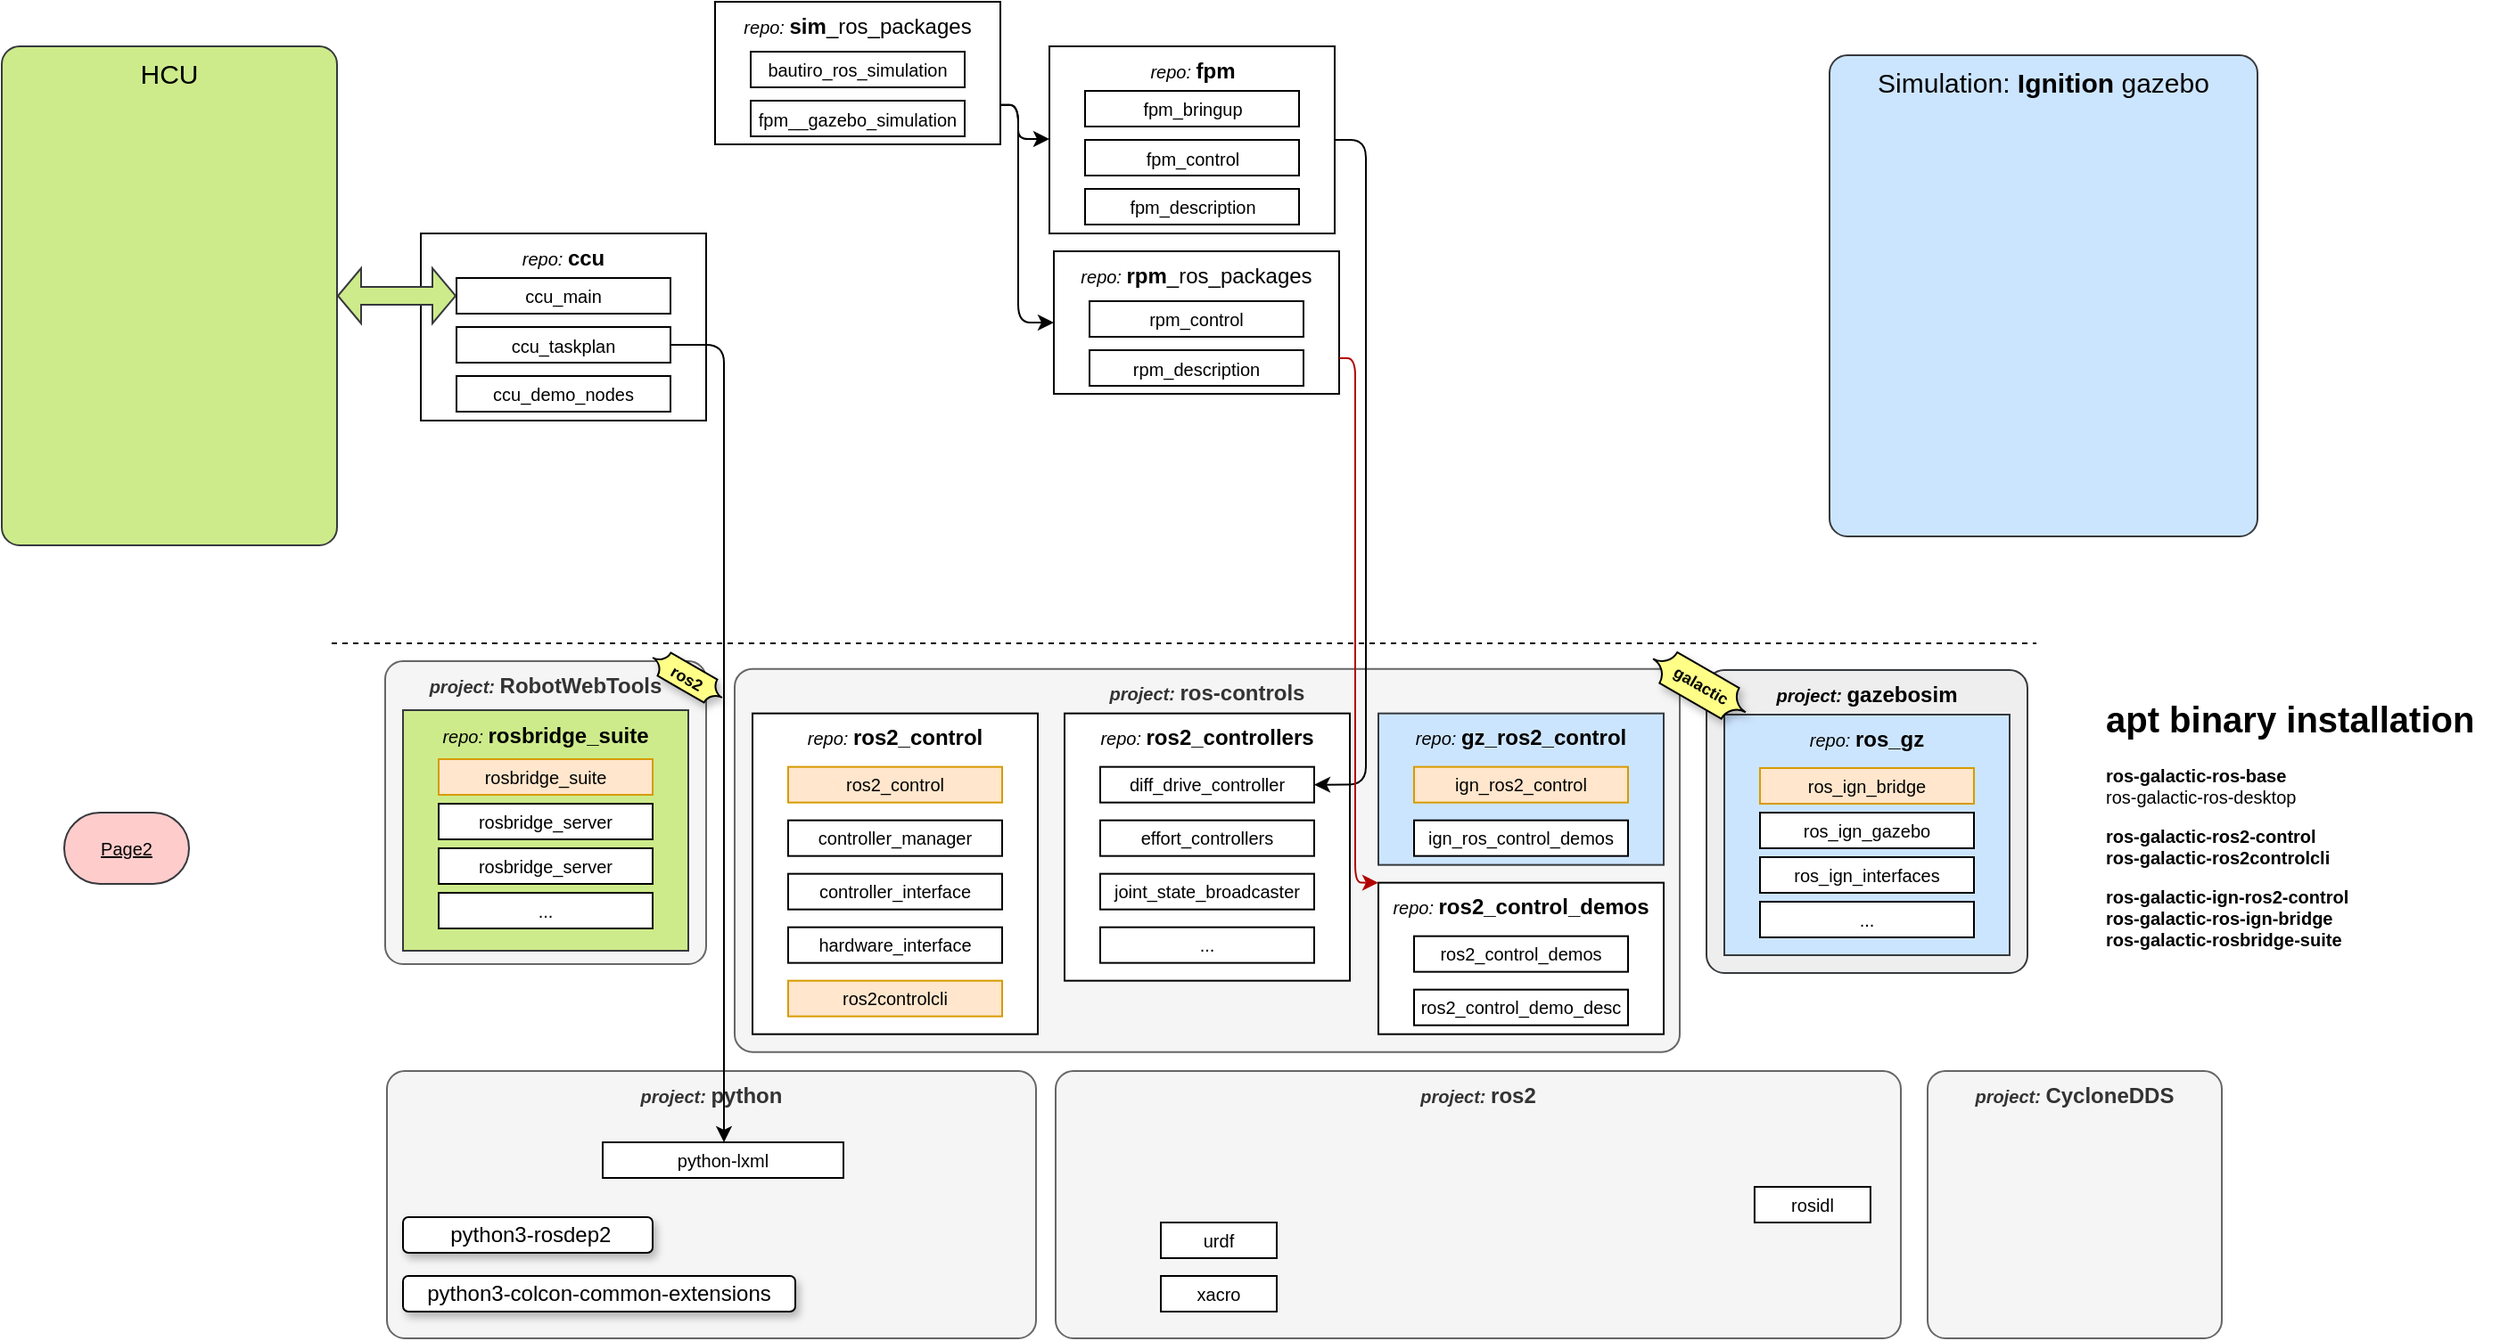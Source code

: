 <mxfile><diagram id="DnJmhGseq-F3bFFmtFa5" name="Overview"><mxGraphModel dx="1013" dy="358" grid="1" gridSize="5" guides="1" tooltips="1" connect="1" arrows="1" fold="1" page="1" pageScale="1" pageWidth="2336" pageHeight="1654" math="0" shadow="0"><root><mxCell id="0"/><mxCell id="1" parent="0"/><mxCell id="101" value="&lt;b&gt;&lt;i&gt;&lt;font style=&quot;font-size: 10px&quot;&gt;project: &lt;/font&gt;&lt;/i&gt;python&lt;/b&gt;" style="rounded=1;whiteSpace=wrap;html=1;verticalAlign=top;align=center;absoluteArcSize=1;arcSize=20;fillColor=#f5f5f5;strokeColor=#666666;fontColor=#333333;" parent="1" vertex="1"><mxGeometry x="231" y="625" width="364" height="150" as="geometry"/></mxCell><mxCell id="16" value="" style="endArrow=none;dashed=1;html=1;" parent="1" edge="1"><mxGeometry width="50" height="50" relative="1" as="geometry"><mxPoint x="200" y="385" as="sourcePoint"/><mxPoint x="1156" y="385" as="targetPoint"/></mxGeometry></mxCell><mxCell id="47" value="&lt;b&gt;&lt;i&gt;&lt;font style=&quot;font-size: 10px&quot;&gt;project: &lt;/font&gt;&lt;/i&gt;RobotWebTools&lt;/b&gt;" style="rounded=1;whiteSpace=wrap;html=1;verticalAlign=top;align=center;absoluteArcSize=1;arcSize=20;fillColor=#f5f5f5;strokeColor=#666666;fontColor=#333333;" parent="1" vertex="1"><mxGeometry x="230" y="395" width="180" height="170" as="geometry"/></mxCell><mxCell id="48" value="&lt;i&gt;&lt;font style=&quot;font-size: 10px&quot;&gt;repo: &lt;/font&gt;&lt;/i&gt;&lt;b&gt;rosbridge_suite&lt;/b&gt;" style="rounded=0;whiteSpace=wrap;html=1;verticalAlign=top;align=center;absoluteArcSize=1;arcSize=20;fillColor=#cdeb8b;strokeColor=#36393d;" parent="1" vertex="1"><mxGeometry x="240" y="422.5" width="160" height="135" as="geometry"/></mxCell><mxCell id="52" value="" style="group;rotation=30;" parent="1" vertex="1" connectable="0"><mxGeometry x="380" y="395" width="45" height="15" as="geometry"/></mxCell><mxCell id="53" value="" style="verticalLabelPosition=bottom;verticalAlign=top;html=1;shape=mxgraph.basic.plaque;dx=6;rounded=0;fontSize=10;strokeWidth=1;rotation=30;strokeColor=default;fillColor=#ffff88;perimeterSpacing=0;shadow=1;" parent="52" vertex="1"><mxGeometry x="-3" y="1.75" width="45" height="15" as="geometry"/></mxCell><mxCell id="54" value="&lt;b&gt;&lt;font style=&quot;font-size: 9px&quot;&gt;ros2&lt;/font&gt;&lt;/b&gt;" style="text;html=1;strokeColor=none;fillColor=none;align=center;verticalAlign=middle;whiteSpace=wrap;rounded=0;shadow=1;fontSize=10;rotation=30;" parent="52" vertex="1"><mxGeometry x="-3" y="1.75" width="45" height="15" as="geometry"/></mxCell><mxCell id="55" value="rosbridge_suite" style="rounded=0;whiteSpace=wrap;html=1;strokeWidth=1;fontSize=10;fillColor=#ffe6cc;strokeColor=#d79b00;" parent="1" vertex="1"><mxGeometry x="260" y="450" width="120" height="20" as="geometry"/></mxCell><mxCell id="56" value="rosbridge_server" style="rounded=0;whiteSpace=wrap;html=1;strokeWidth=1;fontSize=10;" parent="1" vertex="1"><mxGeometry x="260" y="475" width="120" height="20" as="geometry"/></mxCell><mxCell id="57" value="rosbridge_server" style="rounded=0;whiteSpace=wrap;html=1;strokeWidth=1;fontSize=10;" parent="1" vertex="1"><mxGeometry x="260" y="500" width="120" height="20" as="geometry"/></mxCell><mxCell id="58" value="..." style="rounded=0;whiteSpace=wrap;html=1;strokeWidth=1;fontSize=10;" parent="1" vertex="1"><mxGeometry x="260" y="525" width="120" height="20" as="geometry"/></mxCell><mxCell id="38" value="&lt;h1&gt;apt binary installation&lt;/h1&gt;&lt;p&gt;&lt;b&gt;ros-galactic-ros-base&lt;br&gt;&lt;/b&gt;ros-galactic-ros-desktop&lt;br&gt;&lt;/p&gt;&lt;p&gt;&lt;b&gt;ros-galactic-ros2-control&lt;/b&gt;&lt;br&gt;&lt;span&gt;&lt;b&gt;ros-galactic-ros2controlcli&lt;/b&gt;&lt;/span&gt;&lt;/p&gt;&lt;b&gt;ros-galactic-ign-ros2-control&lt;br&gt;ros-galactic-ros-ign-bridge&lt;/b&gt;&lt;br&gt;&lt;b&gt;ros-galactic-rosbridge-suite&lt;br&gt;&lt;br&gt;&lt;/b&gt;" style="text;html=1;strokeColor=none;fillColor=none;spacing=5;spacingTop=-20;whiteSpace=wrap;overflow=hidden;rounded=0;fontSize=10;" parent="1" vertex="1"><mxGeometry x="1190" y="412.5" width="225" height="150" as="geometry"/></mxCell><mxCell id="60" value="&amp;nbsp;python3-rosdep2" style="rounded=1;whiteSpace=wrap;html=1;shadow=1;fontSize=12;strokeColor=default;strokeWidth=1;" parent="1" vertex="1"><mxGeometry x="240" y="707" width="140" height="20" as="geometry"/></mxCell><mxCell id="63" value="&lt;b&gt;&lt;i&gt;&lt;font style=&quot;font-size: 10px&quot;&gt;project: &lt;/font&gt;&lt;/i&gt;ros2&lt;/b&gt;" style="rounded=1;whiteSpace=wrap;html=1;verticalAlign=top;align=center;absoluteArcSize=1;arcSize=20;fillColor=#f5f5f5;strokeColor=#666666;fontColor=#333333;" parent="1" vertex="1"><mxGeometry x="606" y="625" width="474" height="150" as="geometry"/></mxCell><mxCell id="64" value="python3-colcon-common-extensions" style="rounded=1;whiteSpace=wrap;html=1;shadow=1;fontSize=12;strokeColor=default;strokeWidth=1;" parent="1" vertex="1"><mxGeometry x="240" y="740" width="220" height="20" as="geometry"/></mxCell><mxCell id="51" value="" style="group;rotation=30;" parent="1" vertex="1" connectable="0"><mxGeometry x="580" y="170" width="376" height="214.33" as="geometry"/></mxCell><mxCell id="68" value="" style="group" parent="51" vertex="1" connectable="0"><mxGeometry x="-154" y="229.33" width="530" height="215" as="geometry"/></mxCell><mxCell id="17" value="&lt;b&gt;&lt;i&gt;&lt;font style=&quot;font-size: 10px&quot;&gt;project: &lt;/font&gt;&lt;/i&gt;ros-controls&lt;/b&gt;" style="rounded=1;whiteSpace=wrap;html=1;verticalAlign=top;align=center;absoluteArcSize=1;arcSize=20;fillColor=#f5f5f5;strokeColor=#666666;fontColor=#333333;" parent="68" vertex="1"><mxGeometry width="530" height="215" as="geometry"/></mxCell><mxCell id="18" value="&lt;i&gt;&lt;font style=&quot;font-size: 10px&quot;&gt;repo: &lt;/font&gt;&lt;/i&gt;&lt;b&gt;ros2_control&lt;/b&gt;" style="rounded=0;whiteSpace=wrap;html=1;verticalAlign=top;align=center;absoluteArcSize=1;arcSize=20;" parent="68" vertex="1"><mxGeometry x="10" y="25" width="160" height="180" as="geometry"/></mxCell><mxCell id="7" value="ros2_control" style="rounded=0;whiteSpace=wrap;html=1;strokeWidth=1;fontSize=10;fillColor=#ffe6cc;strokeColor=#d79b00;" parent="68" vertex="1"><mxGeometry x="30" y="55" width="120" height="20" as="geometry"/></mxCell><mxCell id="19" value="controller_manager" style="rounded=0;whiteSpace=wrap;html=1;strokeWidth=1;fontSize=10;" parent="68" vertex="1"><mxGeometry x="30" y="85" width="120" height="20" as="geometry"/></mxCell><mxCell id="20" value="controller_interface" style="rounded=0;whiteSpace=wrap;html=1;strokeWidth=1;fontSize=10;" parent="68" vertex="1"><mxGeometry x="30" y="115" width="120" height="20" as="geometry"/></mxCell><mxCell id="21" value="hardware_interface" style="rounded=0;whiteSpace=wrap;html=1;strokeWidth=1;fontSize=10;" parent="68" vertex="1"><mxGeometry x="30" y="145" width="120" height="20" as="geometry"/></mxCell><mxCell id="37" value="ros2controlcli" style="rounded=0;whiteSpace=wrap;html=1;strokeWidth=1;fontSize=10;fillColor=#ffe6cc;strokeColor=#d79b00;" parent="68" vertex="1"><mxGeometry x="30" y="175" width="120" height="20" as="geometry"/></mxCell><mxCell id="65" value="" style="group" parent="68" vertex="1" connectable="0"><mxGeometry x="185" y="25" width="160" height="150" as="geometry"/></mxCell><mxCell id="22" value="&lt;i&gt;&lt;font style=&quot;font-size: 10px&quot;&gt;repo: &lt;/font&gt;&lt;/i&gt;&lt;b&gt;ros2_controllers&lt;/b&gt;" style="rounded=0;whiteSpace=wrap;html=1;verticalAlign=top;align=center;absoluteArcSize=1;arcSize=20;" parent="65" vertex="1"><mxGeometry width="160" height="150" as="geometry"/></mxCell><mxCell id="23" value="diff_drive_controller" style="rounded=0;whiteSpace=wrap;html=1;strokeWidth=1;fontSize=10;" parent="65" vertex="1"><mxGeometry x="20" y="30" width="120" height="20" as="geometry"/></mxCell><mxCell id="24" value="effort_controllers" style="rounded=0;whiteSpace=wrap;html=1;strokeWidth=1;fontSize=10;" parent="65" vertex="1"><mxGeometry x="20" y="60" width="120" height="20" as="geometry"/></mxCell><mxCell id="25" value="joint_state_broadcaster" style="rounded=0;whiteSpace=wrap;html=1;strokeWidth=1;fontSize=10;" parent="65" vertex="1"><mxGeometry x="20" y="90" width="120" height="20" as="geometry"/></mxCell><mxCell id="26" value="..." style="rounded=0;whiteSpace=wrap;html=1;strokeWidth=1;fontSize=10;" parent="65" vertex="1"><mxGeometry x="20" y="120" width="120" height="20" as="geometry"/></mxCell><mxCell id="66" value="" style="group" parent="68" vertex="1" connectable="0"><mxGeometry x="361" y="25" width="160" height="180" as="geometry"/></mxCell><mxCell id="27" value="&lt;i&gt;&lt;font style=&quot;font-size: 10px&quot;&gt;repo: &lt;/font&gt;&lt;/i&gt;&lt;b&gt;gz_ros2_control&lt;/b&gt;" style="rounded=0;whiteSpace=wrap;html=1;verticalAlign=top;align=center;absoluteArcSize=1;arcSize=20;fillColor=#cce5ff;strokeColor=#36393d;" parent="66" vertex="1"><mxGeometry width="160" height="85" as="geometry"/></mxCell><mxCell id="28" value="ign_ros2_control" style="rounded=0;whiteSpace=wrap;html=1;strokeWidth=1;fontSize=10;fillColor=#ffe6cc;strokeColor=#d79b00;" parent="66" vertex="1"><mxGeometry x="20" y="30" width="120" height="20" as="geometry"/></mxCell><mxCell id="29" value="ign_ros_control_demos" style="rounded=0;whiteSpace=wrap;html=1;strokeWidth=1;fontSize=10;" parent="66" vertex="1"><mxGeometry x="20" y="60" width="120" height="20" as="geometry"/></mxCell><mxCell id="32" value="&lt;i&gt;&lt;font style=&quot;font-size: 10px&quot;&gt;repo: &lt;/font&gt;&lt;/i&gt;&lt;b&gt;ros2_control_demos&lt;/b&gt;" style="rounded=0;whiteSpace=wrap;html=1;verticalAlign=top;align=center;absoluteArcSize=1;arcSize=20;" parent="66" vertex="1"><mxGeometry y="95" width="160" height="85" as="geometry"/></mxCell><mxCell id="33" value="ros2_control_demos" style="rounded=0;whiteSpace=wrap;html=1;strokeWidth=1;fontSize=10;" parent="66" vertex="1"><mxGeometry x="20" y="125" width="120" height="20" as="geometry"/></mxCell><mxCell id="34" value="ros2_control_demo_desc" style="rounded=0;whiteSpace=wrap;html=1;strokeWidth=1;fontSize=10;" parent="66" vertex="1"><mxGeometry x="20" y="155" width="120" height="20" as="geometry"/></mxCell><mxCell id="72" value="&lt;font style=&quot;font-size: 15px&quot;&gt;Simulation: &lt;b&gt;Ignition&lt;/b&gt; gazebo&lt;/font&gt;" style="rounded=1;whiteSpace=wrap;html=1;fillColor=#cce5ff;absoluteArcSize=1;arcSize=20;verticalAlign=top;strokeColor=#36393d;" parent="1" vertex="1"><mxGeometry x="1040" y="55" width="240" height="270" as="geometry"/></mxCell><mxCell id="42" value="&lt;b&gt;&lt;i&gt;&lt;font style=&quot;font-size: 10px&quot;&gt;project: &lt;/font&gt;&lt;/i&gt;gazebosim&lt;/b&gt;" style="rounded=1;whiteSpace=wrap;html=1;verticalAlign=top;align=center;absoluteArcSize=1;arcSize=20;fillColor=#eeeeee;strokeColor=#36393d;" parent="1" vertex="1"><mxGeometry x="971" y="400" width="180" height="170" as="geometry"/></mxCell><mxCell id="43" value="&lt;i&gt;&lt;font style=&quot;font-size: 10px&quot;&gt;repo: &lt;/font&gt;&lt;/i&gt;&lt;b&gt;ros_gz&lt;/b&gt;" style="rounded=0;whiteSpace=wrap;html=1;verticalAlign=top;align=center;absoluteArcSize=1;arcSize=20;fillColor=#cce5ff;strokeColor=#36393d;" parent="1" vertex="1"><mxGeometry x="981" y="425" width="160" height="135" as="geometry"/></mxCell><mxCell id="40" value="ros_ign_bridge" style="rounded=0;whiteSpace=wrap;html=1;strokeWidth=1;fontSize=10;fillColor=#ffe6cc;strokeColor=#d79b00;" parent="1" vertex="1"><mxGeometry x="1001" y="455" width="120" height="20" as="geometry"/></mxCell><mxCell id="44" value="ros_ign_gazebo" style="rounded=0;whiteSpace=wrap;html=1;strokeWidth=1;fontSize=10;" parent="1" vertex="1"><mxGeometry x="1001" y="480" width="120" height="20" as="geometry"/></mxCell><mxCell id="45" value="ros_ign_interfaces" style="rounded=0;whiteSpace=wrap;html=1;strokeWidth=1;fontSize=10;" parent="1" vertex="1"><mxGeometry x="1001" y="505" width="120" height="20" as="geometry"/></mxCell><mxCell id="46" value="..." style="rounded=0;whiteSpace=wrap;html=1;strokeWidth=1;fontSize=10;" parent="1" vertex="1"><mxGeometry x="1001" y="530" width="120" height="20" as="geometry"/></mxCell><mxCell id="70" value="" style="group" parent="1" vertex="1" connectable="0"><mxGeometry x="935.999" y="385.003" width="61.962" height="47.321" as="geometry"/></mxCell><mxCell id="49" value="" style="verticalLabelPosition=bottom;verticalAlign=top;html=1;shape=mxgraph.basic.plaque;dx=6;rounded=0;fontSize=10;strokeWidth=1;rotation=30;strokeColor=default;fillColor=#ffff88;perimeterSpacing=0;shadow=1;" parent="70" vertex="1"><mxGeometry x="0.981" y="13.66" width="60" height="20" as="geometry"/></mxCell><mxCell id="50" value="&lt;b&gt;&lt;font style=&quot;font-size: 9px&quot;&gt;galactic&lt;/font&gt;&lt;/b&gt;" style="text;html=1;strokeColor=none;fillColor=none;align=center;verticalAlign=middle;whiteSpace=wrap;rounded=0;shadow=1;fontSize=10;rotation=30;" parent="70" vertex="1"><mxGeometry x="10.981" y="17.537" width="43" height="10.67" as="geometry"/></mxCell><mxCell id="74" value="&lt;span style=&quot;font-size: 15px&quot;&gt;HCU&lt;/span&gt;" style="rounded=1;whiteSpace=wrap;html=1;fillColor=#cdeb8b;absoluteArcSize=1;arcSize=20;verticalAlign=top;strokeColor=#36393d;" parent="1" vertex="1"><mxGeometry x="15" y="50" width="188" height="280" as="geometry"/></mxCell><mxCell id="80" value="" style="group" parent="1" vertex="1" connectable="0"><mxGeometry x="602.5" y="50" width="160" height="105" as="geometry"/></mxCell><mxCell id="76" value="&lt;i&gt;&lt;font style=&quot;font-size: 10px&quot;&gt;repo: &lt;/font&gt;&lt;/i&gt;&lt;b&gt;fpm&lt;/b&gt;" style="rounded=0;whiteSpace=wrap;html=1;verticalAlign=top;align=center;absoluteArcSize=1;arcSize=20;" parent="80" vertex="1"><mxGeometry width="160" height="105" as="geometry"/></mxCell><mxCell id="77" value="fpm_bringup" style="rounded=0;whiteSpace=wrap;html=1;strokeWidth=1;fontSize=10;" parent="80" vertex="1"><mxGeometry x="20" y="25" width="120" height="20" as="geometry"/></mxCell><mxCell id="78" value="fpm_control" style="rounded=0;whiteSpace=wrap;html=1;strokeWidth=1;fontSize=10;" parent="80" vertex="1"><mxGeometry x="20" y="52.5" width="120" height="20" as="geometry"/></mxCell><mxCell id="79" value="fpm_description" style="rounded=0;whiteSpace=wrap;html=1;strokeWidth=1;fontSize=10;" parent="80" vertex="1"><mxGeometry x="20" y="80" width="120" height="20" as="geometry"/></mxCell><mxCell id="81" style="edgeStyle=orthogonalEdgeStyle;html=1;fontSize=15;exitX=1;exitY=0.5;exitDx=0;exitDy=0;entryX=1;entryY=0.5;entryDx=0;entryDy=0;" parent="1" source="76" target="23" edge="1"><mxGeometry relative="1" as="geometry"><mxPoint x="687" y="10" as="sourcePoint"/><mxPoint x="785" y="554" as="targetPoint"/><Array as="points"><mxPoint x="780" y="103"/><mxPoint x="780" y="464"/></Array></mxGeometry></mxCell><mxCell id="89" value="" style="group" parent="1" vertex="1" connectable="0"><mxGeometry x="605" y="165" width="160" height="80" as="geometry"/></mxCell><mxCell id="84" value="&lt;i&gt;&lt;font style=&quot;font-size: 10px&quot;&gt;repo: &lt;/font&gt;&lt;/i&gt;&lt;b&gt;rpm&lt;/b&gt;_ros_packages" style="rounded=0;whiteSpace=wrap;html=1;verticalAlign=top;align=center;absoluteArcSize=1;arcSize=20;" parent="89" vertex="1"><mxGeometry width="160" height="80" as="geometry"/></mxCell><mxCell id="85" value="rpm_control" style="rounded=0;whiteSpace=wrap;html=1;strokeWidth=1;fontSize=10;" parent="89" vertex="1"><mxGeometry x="20" y="28" width="120" height="20" as="geometry"/></mxCell><mxCell id="86" value="rpm_description" style="rounded=0;whiteSpace=wrap;html=1;strokeWidth=1;fontSize=10;" parent="89" vertex="1"><mxGeometry x="20" y="55.5" width="120" height="20" as="geometry"/></mxCell><mxCell id="90" value="" style="group" parent="1" vertex="1" connectable="0"><mxGeometry x="415" y="25" width="160" height="80" as="geometry"/></mxCell><mxCell id="91" value="&lt;i&gt;&lt;font style=&quot;font-size: 10px&quot;&gt;repo: &lt;/font&gt;&lt;/i&gt;&lt;b&gt;sim&lt;/b&gt;_ros_packages" style="rounded=0;whiteSpace=wrap;html=1;verticalAlign=top;align=center;absoluteArcSize=1;arcSize=20;" parent="90" vertex="1"><mxGeometry width="160" height="80" as="geometry"/></mxCell><mxCell id="92" value="bautiro_ros_simulation" style="rounded=0;whiteSpace=wrap;html=1;strokeWidth=1;fontSize=10;" parent="90" vertex="1"><mxGeometry x="20" y="28" width="120" height="20" as="geometry"/></mxCell><mxCell id="93" value="fpm__gazebo_simulation" style="rounded=0;whiteSpace=wrap;html=1;strokeWidth=1;fontSize=10;" parent="90" vertex="1"><mxGeometry x="20" y="55.5" width="120" height="20" as="geometry"/></mxCell><mxCell id="94" style="edgeStyle=orthogonalEdgeStyle;html=1;exitX=1.003;exitY=0.724;exitDx=0;exitDy=0;fontSize=15;exitPerimeter=0;" parent="1" source="91" target="76" edge="1"><mxGeometry relative="1" as="geometry"><Array as="points"><mxPoint x="585" y="83"/><mxPoint x="585" y="102"/></Array></mxGeometry></mxCell><mxCell id="95" style="edgeStyle=orthogonalEdgeStyle;html=1;exitX=0.998;exitY=0.724;exitDx=0;exitDy=0;entryX=0;entryY=0.5;entryDx=0;entryDy=0;fontSize=15;exitPerimeter=0;" parent="1" source="91" target="84" edge="1"><mxGeometry relative="1" as="geometry"><Array as="points"><mxPoint x="585" y="83"/><mxPoint x="585" y="205"/></Array></mxGeometry></mxCell><mxCell id="96" value="" style="group" parent="1" vertex="1" connectable="0"><mxGeometry x="250" y="155" width="160" height="105" as="geometry"/></mxCell><mxCell id="97" value="&lt;i&gt;&lt;font style=&quot;font-size: 10px&quot;&gt;repo: &lt;/font&gt;&lt;/i&gt;&lt;b&gt;ccu&lt;/b&gt;" style="rounded=0;whiteSpace=wrap;html=1;verticalAlign=top;align=center;absoluteArcSize=1;arcSize=20;" parent="96" vertex="1"><mxGeometry width="160" height="105" as="geometry"/></mxCell><mxCell id="98" value="ccu_main" style="rounded=0;whiteSpace=wrap;html=1;strokeWidth=1;fontSize=10;" parent="96" vertex="1"><mxGeometry x="20" y="25" width="120" height="20" as="geometry"/></mxCell><mxCell id="99" value="ccu_taskplan" style="rounded=0;whiteSpace=wrap;html=1;strokeWidth=1;fontSize=10;" parent="96" vertex="1"><mxGeometry x="20" y="52.5" width="120" height="20" as="geometry"/></mxCell><mxCell id="100" value="ccu_demo_nodes" style="rounded=0;whiteSpace=wrap;html=1;strokeWidth=1;fontSize=10;" parent="96" vertex="1"><mxGeometry x="20" y="80" width="120" height="20" as="geometry"/></mxCell><mxCell id="103" value="&lt;font style=&quot;font-size: 10px&quot;&gt;python-lxml&lt;/font&gt;" style="rounded=0;whiteSpace=wrap;html=1;shadow=0;fontSize=12;strokeColor=default;strokeWidth=1;align=center;" parent="1" vertex="1"><mxGeometry x="352" y="665" width="135" height="20" as="geometry"/></mxCell><UserObject label="Page2" link="data:page/id,vol9ZMZCm3UoTdfYeoh5" id="nWeHnX90tzFKx9GrCh8u-103"><mxCell style="fontStyle=4;rounded=1;overflow=hidden;spacing=10;shadow=0;fontSize=10;strokeColor=#36393d;strokeWidth=1;fillColor=#ffcccc;arcSize=50;" parent="1" vertex="1"><mxGeometry x="50" y="480" width="70" height="40" as="geometry"/></mxCell></UserObject><mxCell id="2jCQOuzGVDCxhxSTEV6c-103" style="edgeStyle=orthogonalEdgeStyle;html=1;exitX=1;exitY=0.5;exitDx=0;exitDy=0;fontSize=10;" parent="1" source="99" target="103" edge="1"><mxGeometry relative="1" as="geometry"><Array as="points"><mxPoint x="420" y="218"/></Array></mxGeometry></mxCell><mxCell id="2jCQOuzGVDCxhxSTEV6c-126" value="xacro" style="rounded=0;whiteSpace=wrap;html=1;strokeWidth=1;fontSize=10;" parent="1" vertex="1"><mxGeometry x="665" y="740" width="65" height="20" as="geometry"/></mxCell><mxCell id="2jCQOuzGVDCxhxSTEV6c-127" value="urdf" style="rounded=0;whiteSpace=wrap;html=1;strokeWidth=1;fontSize=10;" parent="1" vertex="1"><mxGeometry x="665" y="710" width="65" height="20" as="geometry"/></mxCell><mxCell id="2jCQOuzGVDCxhxSTEV6c-128" value="&lt;b&gt;&lt;i&gt;&lt;font style=&quot;font-size: 10px&quot;&gt;project: &lt;/font&gt;&lt;/i&gt;CycloneDDS&lt;/b&gt;" style="rounded=1;whiteSpace=wrap;html=1;verticalAlign=top;align=center;absoluteArcSize=1;arcSize=20;fillColor=#f5f5f5;strokeColor=#666666;fontColor=#333333;" parent="1" vertex="1"><mxGeometry x="1095" y="625" width="165" height="150" as="geometry"/></mxCell><mxCell id="2jCQOuzGVDCxhxSTEV6c-129" value="rosidl" style="rounded=0;whiteSpace=wrap;html=1;strokeWidth=1;fontSize=10;" parent="1" vertex="1"><mxGeometry x="997.96" y="690" width="65" height="20" as="geometry"/></mxCell><mxCell id="2jCQOuzGVDCxhxSTEV6c-130" style="edgeStyle=orthogonalEdgeStyle;html=1;exitX=1;exitY=0.75;exitDx=0;exitDy=0;entryX=0;entryY=0;entryDx=0;entryDy=0;fontSize=10;fillColor=#e51400;strokeColor=#B20000;" parent="1" source="84" target="32" edge="1"><mxGeometry relative="1" as="geometry"><Array as="points"><mxPoint x="774" y="225"/><mxPoint x="774" y="519"/></Array></mxGeometry></mxCell><mxCell id="2jCQOuzGVDCxhxSTEV6c-131" style="edgeStyle=orthogonalEdgeStyle;shape=flexArrow;html=1;exitX=0;exitY=0.5;exitDx=0;exitDy=0;fontSize=10;fillColor=#cdeb8b;strokeColor=#36393d;startArrow=block;strokeWidth=1;startSize=4;endSize=4;targetPerimeterSpacing=0;shadow=0;rounded=0;sketch=0;" parent="1" source="98" target="74" edge="1"><mxGeometry relative="1" as="geometry"/></mxCell></root></mxGraphModel></diagram><diagram id="vol9ZMZCm3UoTdfYeoh5" name="Page2"><mxGraphModel dx="1118" dy="784" grid="1" gridSize="10" guides="1" tooltips="1" connect="1" arrows="1" fold="1" page="1" pageScale="1" pageWidth="2336" pageHeight="1654" math="0" shadow="0"><root><mxCell id="51WkerjVxB8YAJiQdP_m-0"/><mxCell id="51WkerjVxB8YAJiQdP_m-1" parent="51WkerjVxB8YAJiQdP_m-0"/><mxCell id="51WkerjVxB8YAJiQdP_m-2" value="&lt;h1&gt;This is a Test&lt;/h1&gt;&lt;p&gt;press the Button&lt;/p&gt;" style="text;html=1;strokeColor=none;fillColor=none;spacing=5;spacingTop=-20;whiteSpace=wrap;overflow=hidden;rounded=0;shadow=0;fontSize=10;" vertex="1" parent="51WkerjVxB8YAJiQdP_m-1"><mxGeometry x="310" y="250" width="150" height="60" as="geometry"/></mxCell><UserObject label="Overview" link="data:page/id,DnJmhGseq-F3bFFmtFa5" id="rCUj5e4lctjkp7O-qMtv-1"><mxCell style="fontStyle=4;rounded=1;overflow=hidden;spacing=10;shadow=0;fontSize=10;strokeColor=#36393d;strokeWidth=1;fillColor=#ffcccc;" vertex="1" parent="51WkerjVxB8YAJiQdP_m-1"><mxGeometry x="410" y="300" width="90" height="40" as="geometry"/></mxCell></UserObject></root></mxGraphModel></diagram></mxfile>